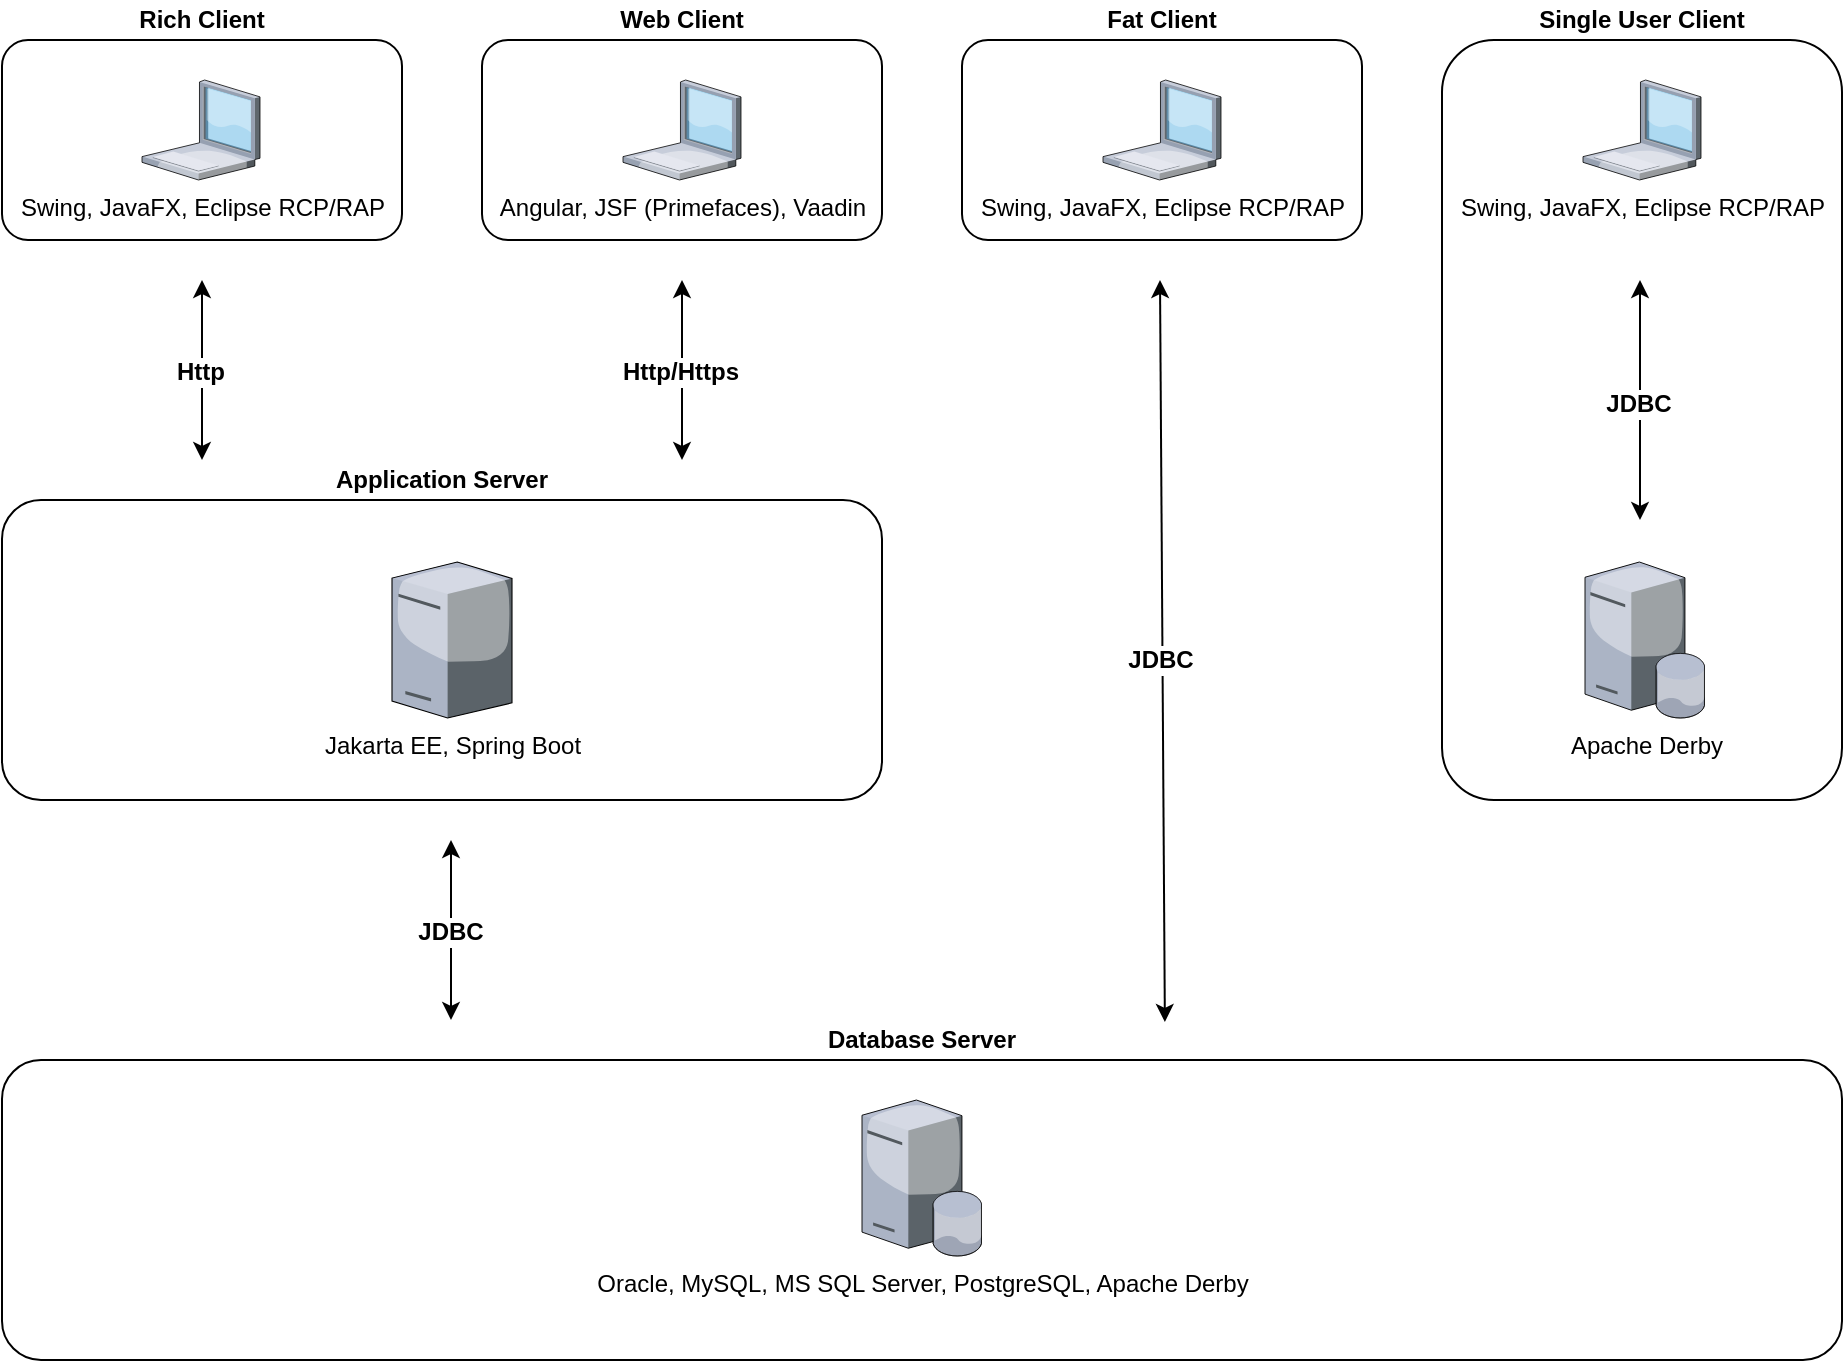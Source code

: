 <mxfile version="20.8.16" type="device"><diagram name="Page-1" id="822b0af5-4adb-64df-f703-e8dfc1f81529"><mxGraphModel dx="954" dy="674" grid="1" gridSize="10" guides="1" tooltips="1" connect="1" arrows="1" fold="1" page="1" pageScale="1" pageWidth="1100" pageHeight="850" background="#ffffff" math="0" shadow="0"><root><mxCell id="0"/><mxCell id="1" parent="0"/><mxCell id="28" value="" style="rounded=1;whiteSpace=wrap;html=1;arcSize=13;" parent="1" vertex="1"><mxGeometry x="80" y="610" width="920" height="150" as="geometry"/></mxCell><mxCell id="2" value="" style="rounded=1;whiteSpace=wrap;html=1;arcSize=13;" parent="1" vertex="1"><mxGeometry x="80" y="100" width="200" height="100" as="geometry"/></mxCell><mxCell id="3" value="Swing, JavaFX, Eclipse RCP/RAP" style="verticalLabelPosition=bottom;aspect=fixed;html=1;verticalAlign=top;strokeColor=none;outlineConnect=0;shape=mxgraph.citrix.laptop_1;" parent="1" vertex="1"><mxGeometry x="150" y="120" width="59" height="50" as="geometry"/></mxCell><mxCell id="4" value="&lt;b&gt;Rich Client&lt;/b&gt;" style="text;html=1;strokeColor=none;fillColor=none;align=center;verticalAlign=middle;whiteSpace=wrap;rounded=0;" parent="1" vertex="1"><mxGeometry x="80" y="80" width="200" height="20" as="geometry"/></mxCell><mxCell id="12" value="" style="rounded=1;whiteSpace=wrap;html=1;arcSize=13;" parent="1" vertex="1"><mxGeometry x="320" y="100" width="200" height="100" as="geometry"/></mxCell><mxCell id="13" value="Angular, JSF (Primefaces), Vaadin" style="verticalLabelPosition=bottom;aspect=fixed;html=1;verticalAlign=top;strokeColor=none;outlineConnect=0;shape=mxgraph.citrix.laptop_1;" parent="1" vertex="1"><mxGeometry x="390.5" y="120" width="59" height="50" as="geometry"/></mxCell><mxCell id="14" value="&lt;b&gt;Web Client&lt;/b&gt;" style="text;html=1;strokeColor=none;fillColor=none;align=center;verticalAlign=middle;whiteSpace=wrap;rounded=0;" parent="1" vertex="1"><mxGeometry x="320" y="80" width="200" height="20" as="geometry"/></mxCell><mxCell id="15" value="" style="rounded=1;whiteSpace=wrap;html=1;arcSize=13;" parent="1" vertex="1"><mxGeometry x="560" y="100" width="200" height="100" as="geometry"/></mxCell><mxCell id="16" value="Swing, JavaFX, Eclipse RCP/RAP" style="verticalLabelPosition=bottom;aspect=fixed;html=1;verticalAlign=top;strokeColor=none;outlineConnect=0;shape=mxgraph.citrix.laptop_1;" parent="1" vertex="1"><mxGeometry x="630.5" y="120" width="59" height="50" as="geometry"/></mxCell><mxCell id="17" value="&lt;b&gt;Fat Client&lt;/b&gt;" style="text;html=1;strokeColor=none;fillColor=none;align=center;verticalAlign=middle;whiteSpace=wrap;rounded=0;" parent="1" vertex="1"><mxGeometry x="560" y="80" width="200" height="20" as="geometry"/></mxCell><mxCell id="18" value="" style="rounded=1;whiteSpace=wrap;html=1;arcSize=13;" parent="1" vertex="1"><mxGeometry x="800" y="100" width="200" height="380" as="geometry"/></mxCell><mxCell id="19" value="Swing, JavaFX, Eclipse RCP/RAP" style="verticalLabelPosition=bottom;aspect=fixed;html=1;verticalAlign=top;strokeColor=none;outlineConnect=0;shape=mxgraph.citrix.laptop_1;" parent="1" vertex="1"><mxGeometry x="870.5" y="120" width="59" height="50" as="geometry"/></mxCell><mxCell id="20" value="&lt;b&gt;Single User Client&lt;/b&gt;" style="text;html=1;strokeColor=none;fillColor=none;align=center;verticalAlign=middle;whiteSpace=wrap;rounded=0;" parent="1" vertex="1"><mxGeometry x="800" y="80" width="200" height="20" as="geometry"/></mxCell><mxCell id="21" value="Oracle, MySQL, MS SQL Server, PostgreSQL, Apache Derby" style="verticalLabelPosition=bottom;html=1;verticalAlign=top;strokeColor=none;outlineConnect=0;shape=mxgraph.citrix.database_server;" parent="1" vertex="1"><mxGeometry x="510" y="630" width="60" height="78" as="geometry"/></mxCell><mxCell id="22" value="" style="rounded=1;whiteSpace=wrap;html=1;arcSize=13;" parent="1" vertex="1"><mxGeometry x="80" y="330" width="440" height="150" as="geometry"/></mxCell><mxCell id="24" value="&lt;b&gt;Application Server&lt;/b&gt;" style="text;html=1;strokeColor=none;fillColor=none;align=center;verticalAlign=middle;whiteSpace=wrap;rounded=0;" parent="1" vertex="1"><mxGeometry x="80" y="310" width="440" height="20" as="geometry"/></mxCell><mxCell id="30" value="&lt;b&gt;Database Server&lt;/b&gt;" style="text;html=1;strokeColor=none;fillColor=none;align=center;verticalAlign=middle;whiteSpace=wrap;rounded=0;" parent="1" vertex="1"><mxGeometry x="80" y="590" width="920" height="20" as="geometry"/></mxCell><mxCell id="31" value="Apache Derby" style="verticalLabelPosition=bottom;html=1;verticalAlign=top;strokeColor=none;outlineConnect=0;shape=mxgraph.citrix.database_server;" parent="1" vertex="1"><mxGeometry x="871.5" y="361" width="60" height="78" as="geometry"/></mxCell><mxCell id="34" value="Jakarta EE, Spring Boot" style="verticalLabelPosition=bottom;aspect=fixed;html=1;verticalAlign=top;strokeColor=none;outlineConnect=0;shape=mxgraph.citrix.tower_server;" parent="1" vertex="1"><mxGeometry x="275" y="361" width="60" height="78" as="geometry"/></mxCell><mxCell id="36" value="" style="endArrow=classic;startArrow=classic;html=1;" parent="1" edge="1"><mxGeometry width="50" height="50" relative="1" as="geometry"><mxPoint x="180" y="310" as="sourcePoint"/><mxPoint x="180" y="220" as="targetPoint"/></mxGeometry></mxCell><mxCell id="37" value="Http" style="text;html=1;resizable=0;points=[];align=center;verticalAlign=middle;labelBackgroundColor=#ffffff;fontStyle=1" parent="36" vertex="1" connectable="0"><mxGeometry x="-0.022" y="1" relative="1" as="geometry"><mxPoint as="offset"/></mxGeometry></mxCell><mxCell id="38" value="" style="endArrow=classic;startArrow=classic;html=1;" parent="1" edge="1"><mxGeometry width="50" height="50" relative="1" as="geometry"><mxPoint x="420" y="310" as="sourcePoint"/><mxPoint x="420" y="220" as="targetPoint"/></mxGeometry></mxCell><mxCell id="39" value="Http/Https" style="text;html=1;resizable=0;points=[];align=center;verticalAlign=middle;labelBackgroundColor=#ffffff;fontStyle=1" parent="38" vertex="1" connectable="0"><mxGeometry x="-0.022" y="1" relative="1" as="geometry"><mxPoint as="offset"/></mxGeometry></mxCell><mxCell id="40" value="" style="endArrow=classic;startArrow=classic;html=1;exitX=0.632;exitY=0.05;exitPerimeter=0;" parent="1" source="30" edge="1"><mxGeometry width="50" height="50" relative="1" as="geometry"><mxPoint x="659" y="310" as="sourcePoint"/><mxPoint x="659" y="220" as="targetPoint"/></mxGeometry></mxCell><mxCell id="41" value="JDBC" style="text;html=1;resizable=0;points=[];align=center;verticalAlign=middle;labelBackgroundColor=#ffffff;fontStyle=1" parent="40" vertex="1" connectable="0"><mxGeometry x="-0.022" y="1" relative="1" as="geometry"><mxPoint as="offset"/></mxGeometry></mxCell><mxCell id="42" value="" style="endArrow=classic;startArrow=classic;html=1;" parent="1" edge="1"><mxGeometry width="50" height="50" relative="1" as="geometry"><mxPoint x="899" y="340" as="sourcePoint"/><mxPoint x="899" y="220" as="targetPoint"/></mxGeometry></mxCell><mxCell id="43" value="JDBC" style="text;html=1;resizable=0;points=[];align=center;verticalAlign=middle;labelBackgroundColor=#ffffff;fontStyle=1" parent="42" vertex="1" connectable="0"><mxGeometry x="-0.022" y="1" relative="1" as="geometry"><mxPoint as="offset"/></mxGeometry></mxCell><mxCell id="44" value="" style="endArrow=classic;startArrow=classic;html=1;" parent="1" edge="1"><mxGeometry width="50" height="50" relative="1" as="geometry"><mxPoint x="304.5" y="590" as="sourcePoint"/><mxPoint x="304.5" y="500" as="targetPoint"/></mxGeometry></mxCell><mxCell id="45" value="JDBC" style="text;html=1;resizable=0;points=[];align=center;verticalAlign=middle;labelBackgroundColor=#ffffff;fontStyle=1" parent="44" vertex="1" connectable="0"><mxGeometry x="-0.022" y="1" relative="1" as="geometry"><mxPoint as="offset"/></mxGeometry></mxCell></root></mxGraphModel></diagram></mxfile>
